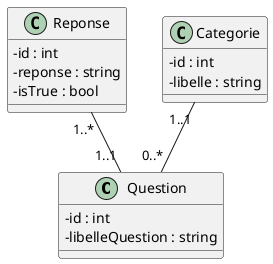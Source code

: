 @startuml
skinparam classAttributeIconSize 0

class Question {
    - id : int
    - libelleQuestion : string
}

class Reponse {
    - id : int
    - reponse : string
    - isTrue : bool
}

class Categorie {
    - id : int
    - libelle : string
}

Categorie"1..1"--"0..*"Question
Reponse"1..*"--"1..1"Question
@enduml